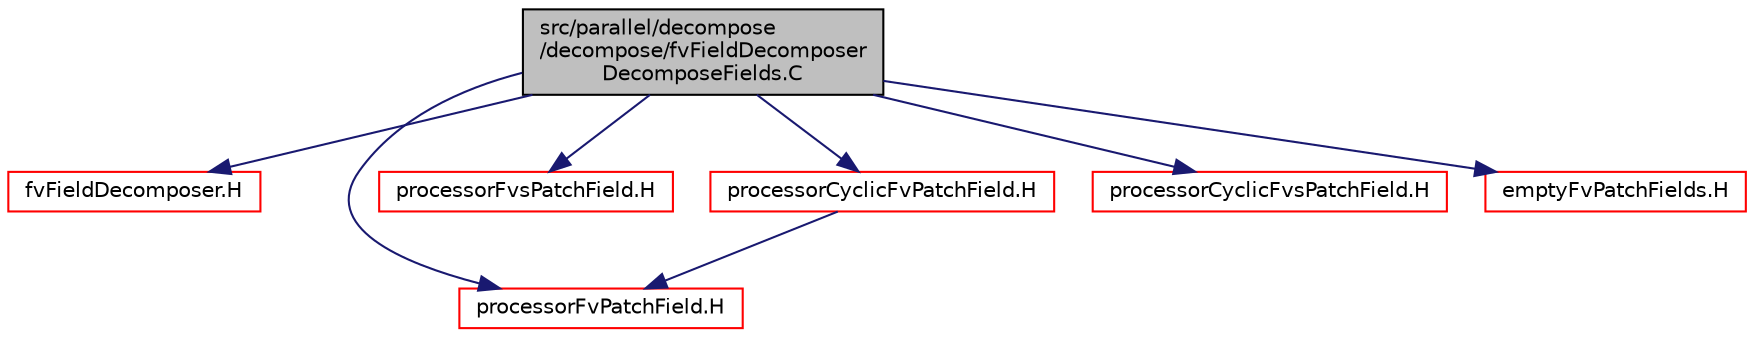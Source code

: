 digraph "src/parallel/decompose/decompose/fvFieldDecomposerDecomposeFields.C"
{
  bgcolor="transparent";
  edge [fontname="Helvetica",fontsize="10",labelfontname="Helvetica",labelfontsize="10"];
  node [fontname="Helvetica",fontsize="10",shape=record];
  Node1 [label="src/parallel/decompose\l/decompose/fvFieldDecomposer\lDecomposeFields.C",height=0.2,width=0.4,color="black", fillcolor="grey75", style="filled", fontcolor="black"];
  Node1 -> Node2 [color="midnightblue",fontsize="10",style="solid",fontname="Helvetica"];
  Node2 [label="fvFieldDecomposer.H",height=0.2,width=0.4,color="red",URL="$a09456.html"];
  Node1 -> Node3 [color="midnightblue",fontsize="10",style="solid",fontname="Helvetica"];
  Node3 [label="processorFvPatchField.H",height=0.2,width=0.4,color="red",URL="$a05410.html"];
  Node1 -> Node4 [color="midnightblue",fontsize="10",style="solid",fontname="Helvetica"];
  Node4 [label="processorFvsPatchField.H",height=0.2,width=0.4,color="red",URL="$a05740.html"];
  Node1 -> Node5 [color="midnightblue",fontsize="10",style="solid",fontname="Helvetica"];
  Node5 [label="processorCyclicFvPatchField.H",height=0.2,width=0.4,color="red",URL="$a05417.html"];
  Node5 -> Node3 [color="midnightblue",fontsize="10",style="solid",fontname="Helvetica"];
  Node1 -> Node6 [color="midnightblue",fontsize="10",style="solid",fontname="Helvetica"];
  Node6 [label="processorCyclicFvsPatchField.H",height=0.2,width=0.4,color="red",URL="$a05745.html"];
  Node1 -> Node7 [color="midnightblue",fontsize="10",style="solid",fontname="Helvetica"];
  Node7 [label="emptyFvPatchFields.H",height=0.2,width=0.4,color="red",URL="$a05392.html"];
}
